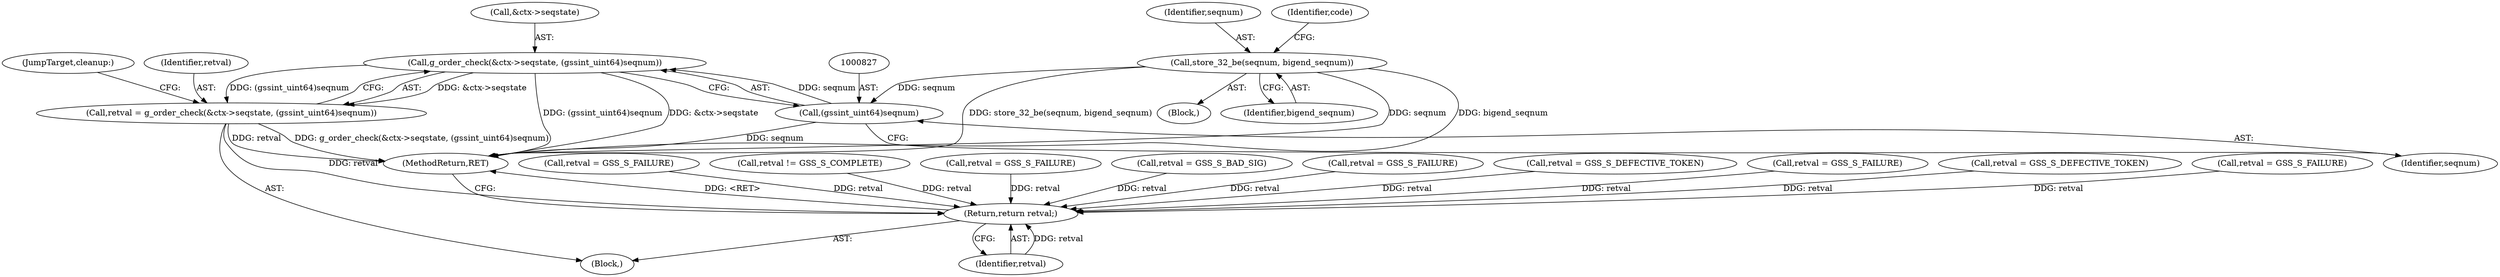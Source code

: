 digraph "0_krb5_e6ae703ae597d798e310368d52b8f38ee11c6a73_0@pointer" {
"1000821" [label="(Call,g_order_check(&ctx->seqstate, (gssint_uint64)seqnum))"];
"1000826" [label="(Call,(gssint_uint64)seqnum)"];
"1000435" [label="(Call,store_32_be(seqnum, bigend_seqnum))"];
"1000819" [label="(Call,retval = g_order_check(&ctx->seqstate, (gssint_uint64)seqnum))"];
"1000838" [label="(Return,return retval;)"];
"1000436" [label="(Identifier,seqnum)"];
"1000452" [label="(Call,retval = GSS_S_FAILURE)"];
"1000826" [label="(Call,(gssint_uint64)seqnum)"];
"1000838" [label="(Return,return retval;)"];
"1000435" [label="(Call,store_32_be(seqnum, bigend_seqnum))"];
"1000829" [label="(JumpTarget,cleanup:)"];
"1000840" [label="(MethodReturn,RET)"];
"1000118" [label="(Block,)"];
"1000821" [label="(Call,g_order_check(&ctx->seqstate, (gssint_uint64)seqnum))"];
"1000828" [label="(Identifier,seqnum)"];
"1000431" [label="(Block,)"];
"1000767" [label="(Call,retval != GSS_S_COMPLETE)"];
"1000526" [label="(Call,retval = GSS_S_FAILURE)"];
"1000819" [label="(Call,retval = g_order_check(&ctx->seqstate, (gssint_uint64)seqnum))"];
"1000820" [label="(Identifier,retval)"];
"1000742" [label="(Call,retval = GSS_S_BAD_SIG)"];
"1000637" [label="(Call,retval = GSS_S_FAILURE)"];
"1000437" [label="(Identifier,bigend_seqnum)"];
"1000439" [label="(Identifier,code)"];
"1000729" [label="(Call,retval = GSS_S_DEFECTIVE_TOKEN)"];
"1000677" [label="(Call,retval = GSS_S_FAILURE)"];
"1000822" [label="(Call,&ctx->seqstate)"];
"1000556" [label="(Call,retval = GSS_S_DEFECTIVE_TOKEN)"];
"1000603" [label="(Call,retval = GSS_S_FAILURE)"];
"1000839" [label="(Identifier,retval)"];
"1000821" -> "1000819"  [label="AST: "];
"1000821" -> "1000826"  [label="CFG: "];
"1000822" -> "1000821"  [label="AST: "];
"1000826" -> "1000821"  [label="AST: "];
"1000819" -> "1000821"  [label="CFG: "];
"1000821" -> "1000840"  [label="DDG: (gssint_uint64)seqnum"];
"1000821" -> "1000840"  [label="DDG: &ctx->seqstate"];
"1000821" -> "1000819"  [label="DDG: &ctx->seqstate"];
"1000821" -> "1000819"  [label="DDG: (gssint_uint64)seqnum"];
"1000826" -> "1000821"  [label="DDG: seqnum"];
"1000826" -> "1000828"  [label="CFG: "];
"1000827" -> "1000826"  [label="AST: "];
"1000828" -> "1000826"  [label="AST: "];
"1000826" -> "1000840"  [label="DDG: seqnum"];
"1000435" -> "1000826"  [label="DDG: seqnum"];
"1000435" -> "1000431"  [label="AST: "];
"1000435" -> "1000437"  [label="CFG: "];
"1000436" -> "1000435"  [label="AST: "];
"1000437" -> "1000435"  [label="AST: "];
"1000439" -> "1000435"  [label="CFG: "];
"1000435" -> "1000840"  [label="DDG: seqnum"];
"1000435" -> "1000840"  [label="DDG: bigend_seqnum"];
"1000435" -> "1000840"  [label="DDG: store_32_be(seqnum, bigend_seqnum)"];
"1000819" -> "1000118"  [label="AST: "];
"1000820" -> "1000819"  [label="AST: "];
"1000829" -> "1000819"  [label="CFG: "];
"1000819" -> "1000840"  [label="DDG: retval"];
"1000819" -> "1000840"  [label="DDG: g_order_check(&ctx->seqstate, (gssint_uint64)seqnum)"];
"1000819" -> "1000838"  [label="DDG: retval"];
"1000838" -> "1000118"  [label="AST: "];
"1000838" -> "1000839"  [label="CFG: "];
"1000839" -> "1000838"  [label="AST: "];
"1000840" -> "1000838"  [label="CFG: "];
"1000838" -> "1000840"  [label="DDG: <RET>"];
"1000839" -> "1000838"  [label="DDG: retval"];
"1000637" -> "1000838"  [label="DDG: retval"];
"1000677" -> "1000838"  [label="DDG: retval"];
"1000729" -> "1000838"  [label="DDG: retval"];
"1000556" -> "1000838"  [label="DDG: retval"];
"1000603" -> "1000838"  [label="DDG: retval"];
"1000526" -> "1000838"  [label="DDG: retval"];
"1000767" -> "1000838"  [label="DDG: retval"];
"1000742" -> "1000838"  [label="DDG: retval"];
"1000452" -> "1000838"  [label="DDG: retval"];
}
